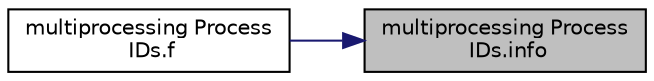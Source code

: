 digraph "multiprocessing Process IDs.info"
{
 // LATEX_PDF_SIZE
  edge [fontname="Helvetica",fontsize="10",labelfontname="Helvetica",labelfontsize="10"];
  node [fontname="Helvetica",fontsize="10",shape=record];
  rankdir="RL";
  Node1 [label="multiprocessing Process\l IDs.info",height=0.2,width=0.4,color="black", fillcolor="grey75", style="filled", fontcolor="black",tooltip=" "];
  Node1 -> Node2 [dir="back",color="midnightblue",fontsize="10",style="solid"];
  Node2 [label="multiprocessing Process\l IDs.f",height=0.2,width=0.4,color="black", fillcolor="white", style="filled",URL="$namespacemultiprocessing_01_process_01_i_ds.html#ab06383f384f5f25ba5de944ffe533352",tooltip=" "];
}
